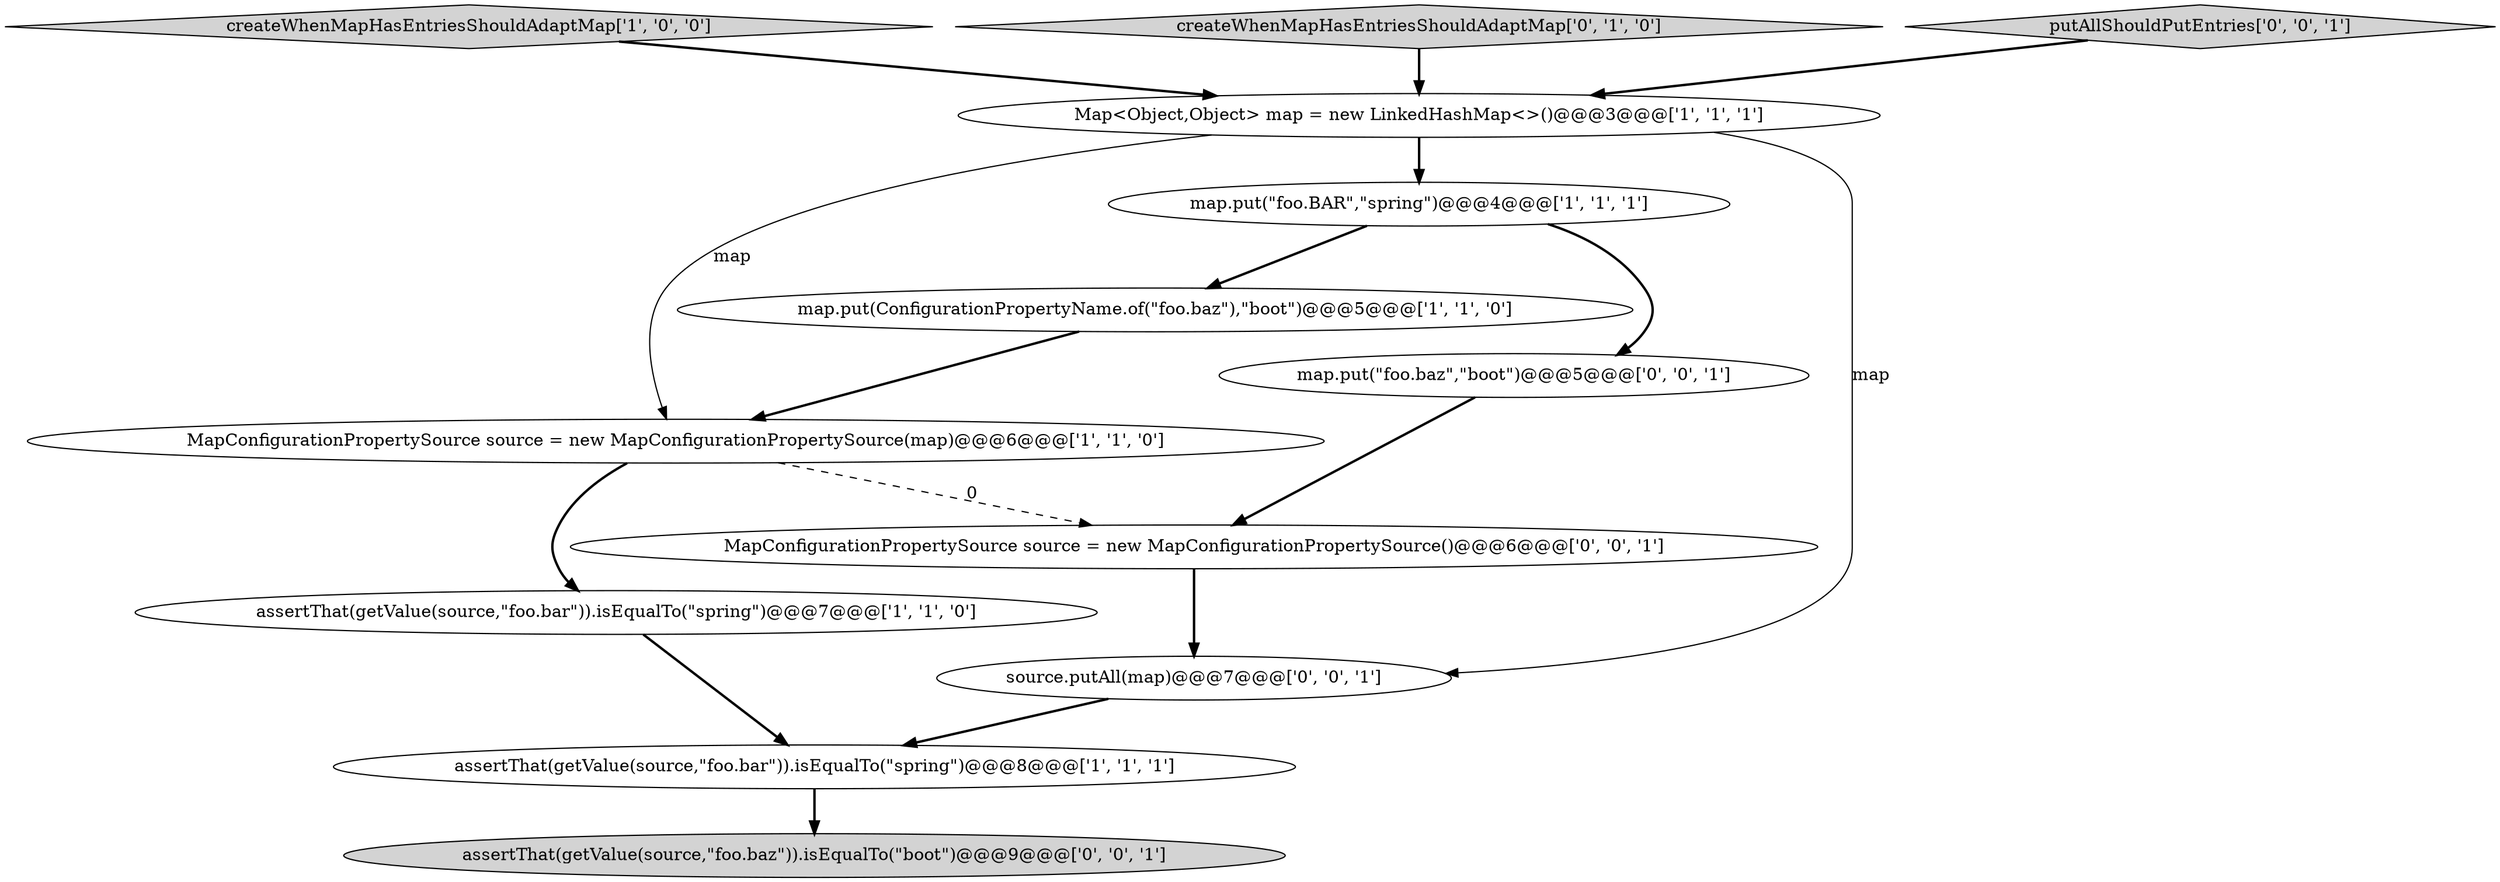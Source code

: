 digraph {
6 [style = filled, label = "createWhenMapHasEntriesShouldAdaptMap['1', '0', '0']", fillcolor = lightgray, shape = diamond image = "AAA0AAABBB1BBB"];
7 [style = filled, label = "createWhenMapHasEntriesShouldAdaptMap['0', '1', '0']", fillcolor = lightgray, shape = diamond image = "AAA0AAABBB2BBB"];
4 [style = filled, label = "assertThat(getValue(source,\"foo.bar\")).isEqualTo(\"spring\")@@@7@@@['1', '1', '0']", fillcolor = white, shape = ellipse image = "AAA0AAABBB1BBB"];
2 [style = filled, label = "MapConfigurationPropertySource source = new MapConfigurationPropertySource(map)@@@6@@@['1', '1', '0']", fillcolor = white, shape = ellipse image = "AAA0AAABBB1BBB"];
5 [style = filled, label = "Map<Object,Object> map = new LinkedHashMap<>()@@@3@@@['1', '1', '1']", fillcolor = white, shape = ellipse image = "AAA0AAABBB1BBB"];
8 [style = filled, label = "MapConfigurationPropertySource source = new MapConfigurationPropertySource()@@@6@@@['0', '0', '1']", fillcolor = white, shape = ellipse image = "AAA0AAABBB3BBB"];
10 [style = filled, label = "map.put(\"foo.baz\",\"boot\")@@@5@@@['0', '0', '1']", fillcolor = white, shape = ellipse image = "AAA0AAABBB3BBB"];
3 [style = filled, label = "assertThat(getValue(source,\"foo.bar\")).isEqualTo(\"spring\")@@@8@@@['1', '1', '1']", fillcolor = white, shape = ellipse image = "AAA0AAABBB1BBB"];
11 [style = filled, label = "source.putAll(map)@@@7@@@['0', '0', '1']", fillcolor = white, shape = ellipse image = "AAA0AAABBB3BBB"];
9 [style = filled, label = "putAllShouldPutEntries['0', '0', '1']", fillcolor = lightgray, shape = diamond image = "AAA0AAABBB3BBB"];
0 [style = filled, label = "map.put(\"foo.BAR\",\"spring\")@@@4@@@['1', '1', '1']", fillcolor = white, shape = ellipse image = "AAA0AAABBB1BBB"];
12 [style = filled, label = "assertThat(getValue(source,\"foo.baz\")).isEqualTo(\"boot\")@@@9@@@['0', '0', '1']", fillcolor = lightgray, shape = ellipse image = "AAA0AAABBB3BBB"];
1 [style = filled, label = "map.put(ConfigurationPropertyName.of(\"foo.baz\"),\"boot\")@@@5@@@['1', '1', '0']", fillcolor = white, shape = ellipse image = "AAA0AAABBB1BBB"];
9->5 [style = bold, label=""];
4->3 [style = bold, label=""];
6->5 [style = bold, label=""];
1->2 [style = bold, label=""];
7->5 [style = bold, label=""];
0->10 [style = bold, label=""];
5->2 [style = solid, label="map"];
3->12 [style = bold, label=""];
10->8 [style = bold, label=""];
5->0 [style = bold, label=""];
11->3 [style = bold, label=""];
8->11 [style = bold, label=""];
2->4 [style = bold, label=""];
2->8 [style = dashed, label="0"];
0->1 [style = bold, label=""];
5->11 [style = solid, label="map"];
}
